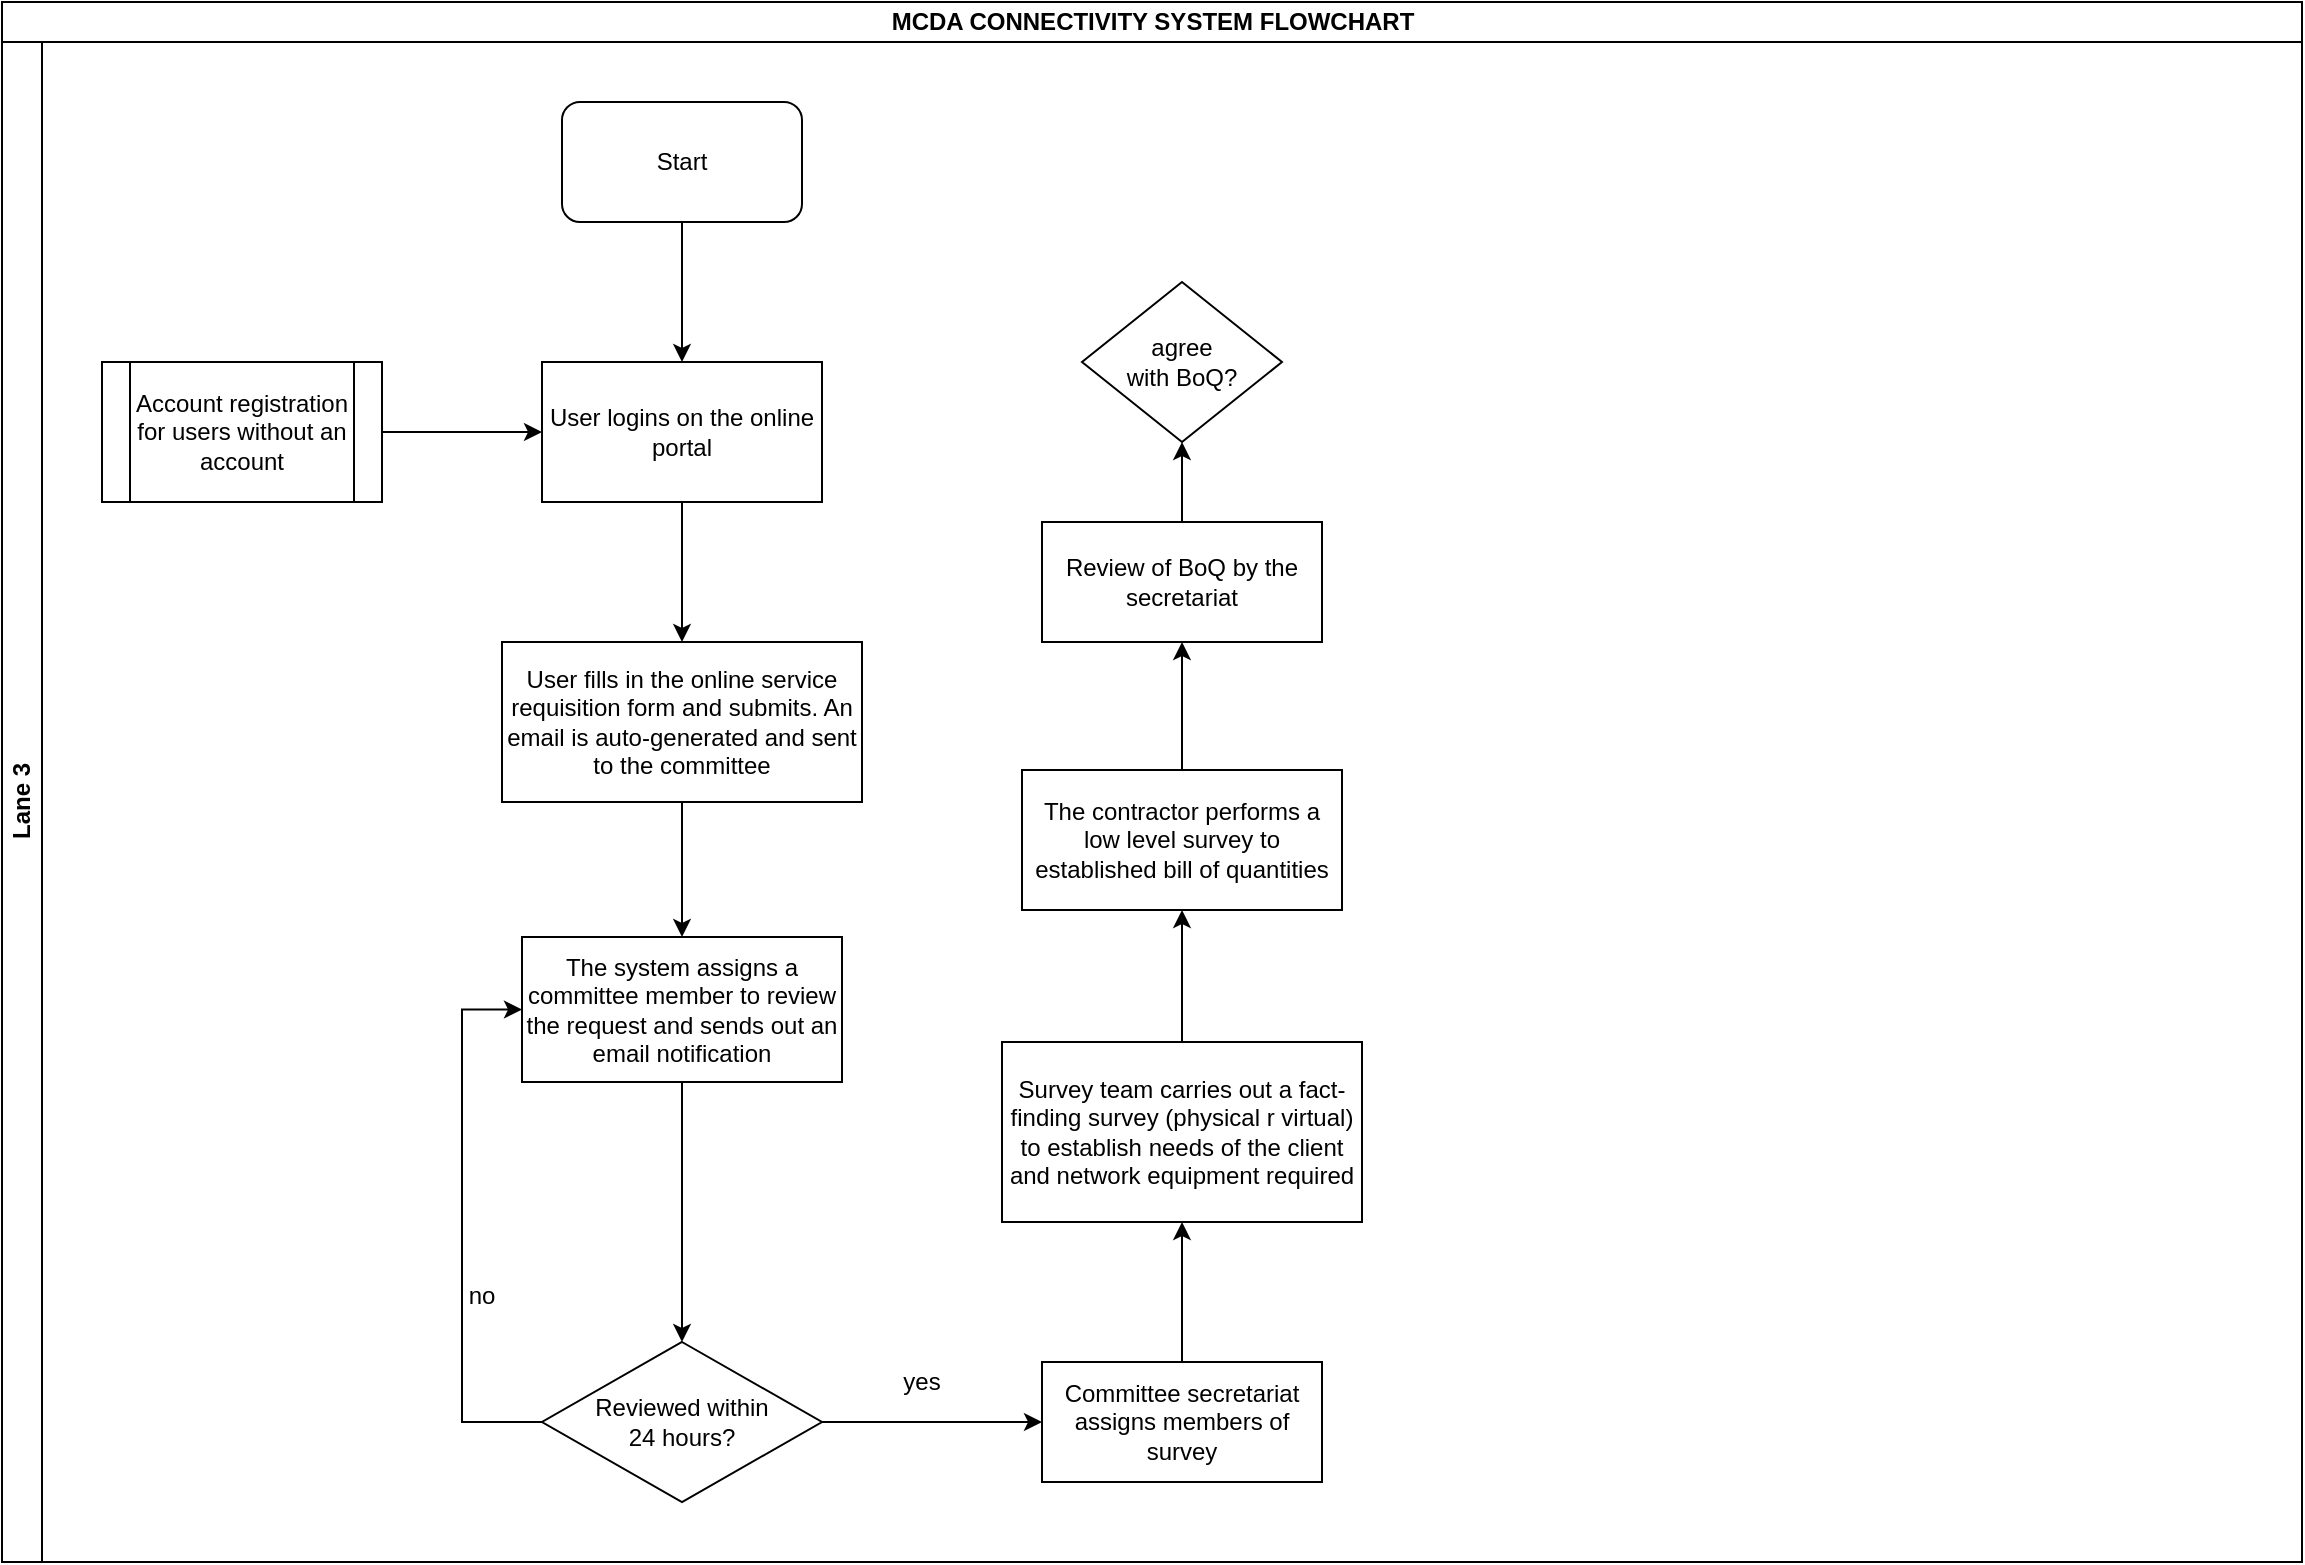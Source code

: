 <mxfile version="14.3.0" type="github">
  <diagram id="mX_FDXIolsC-S3m8zECh" name="Page-1">
    <mxGraphModel dx="1038" dy="519" grid="1" gridSize="10" guides="1" tooltips="1" connect="1" arrows="1" fold="1" page="1" pageScale="1" pageWidth="1169" pageHeight="827" math="0" shadow="0">
      <root>
        <mxCell id="0" />
        <mxCell id="1" parent="0" />
        <mxCell id="2wvC1gZ130ZXCiNSKxBG-1" value="MCDA CONNECTIVITY SYSTEM FLOWCHART" style="swimlane;html=1;childLayout=stackLayout;resizeParent=1;resizeParentMax=0;horizontal=1;startSize=20;horizontalStack=0;" vertex="1" parent="1">
          <mxGeometry x="10" y="30" width="1150" height="780" as="geometry" />
        </mxCell>
        <mxCell id="2wvC1gZ130ZXCiNSKxBG-4" value="Lane 3" style="swimlane;html=1;startSize=20;horizontal=0;" vertex="1" parent="2wvC1gZ130ZXCiNSKxBG-1">
          <mxGeometry y="20" width="1150" height="760" as="geometry" />
        </mxCell>
        <mxCell id="2wvC1gZ130ZXCiNSKxBG-5" value="Start" style="rounded=1;whiteSpace=wrap;html=1;" vertex="1" parent="2wvC1gZ130ZXCiNSKxBG-4">
          <mxGeometry x="280" y="30" width="120" height="60" as="geometry" />
        </mxCell>
        <mxCell id="2wvC1gZ130ZXCiNSKxBG-6" value="User logins on the online portal" style="rounded=0;whiteSpace=wrap;html=1;" vertex="1" parent="2wvC1gZ130ZXCiNSKxBG-4">
          <mxGeometry x="270" y="160" width="140" height="70" as="geometry" />
        </mxCell>
        <mxCell id="2wvC1gZ130ZXCiNSKxBG-8" value="" style="edgeStyle=orthogonalEdgeStyle;rounded=0;orthogonalLoop=1;jettySize=auto;html=1;entryX=0.5;entryY=0;entryDx=0;entryDy=0;" edge="1" parent="2wvC1gZ130ZXCiNSKxBG-4" source="2wvC1gZ130ZXCiNSKxBG-5" target="2wvC1gZ130ZXCiNSKxBG-6">
          <mxGeometry relative="1" as="geometry">
            <mxPoint x="340" y="170" as="targetPoint" />
          </mxGeometry>
        </mxCell>
        <mxCell id="2wvC1gZ130ZXCiNSKxBG-9" value="Account registration for users without an account" style="shape=process;whiteSpace=wrap;html=1;backgroundOutline=1;" vertex="1" parent="2wvC1gZ130ZXCiNSKxBG-4">
          <mxGeometry x="50" y="160" width="140" height="70" as="geometry" />
        </mxCell>
        <mxCell id="2wvC1gZ130ZXCiNSKxBG-12" value="User fills in the online service requisition form and submits. An email is auto-generated and sent to the committee" style="whiteSpace=wrap;html=1;rounded=0;" vertex="1" parent="2wvC1gZ130ZXCiNSKxBG-4">
          <mxGeometry x="250" y="300" width="180" height="80" as="geometry" />
        </mxCell>
        <mxCell id="2wvC1gZ130ZXCiNSKxBG-13" value="" style="edgeStyle=orthogonalEdgeStyle;rounded=0;orthogonalLoop=1;jettySize=auto;html=1;" edge="1" parent="2wvC1gZ130ZXCiNSKxBG-4" source="2wvC1gZ130ZXCiNSKxBG-6" target="2wvC1gZ130ZXCiNSKxBG-12">
          <mxGeometry relative="1" as="geometry" />
        </mxCell>
        <mxCell id="2wvC1gZ130ZXCiNSKxBG-18" value="&lt;div&gt;Reviewed within&lt;/div&gt;&lt;div&gt; 24 hours?&lt;/div&gt;" style="rhombus;whiteSpace=wrap;html=1;" vertex="1" parent="2wvC1gZ130ZXCiNSKxBG-4">
          <mxGeometry x="270" y="650" width="140" height="80" as="geometry" />
        </mxCell>
        <mxCell id="2wvC1gZ130ZXCiNSKxBG-23" value="no" style="text;html=1;strokeColor=none;fillColor=none;align=center;verticalAlign=middle;whiteSpace=wrap;rounded=0;" vertex="1" parent="2wvC1gZ130ZXCiNSKxBG-4">
          <mxGeometry x="220" y="617" width="40" height="20" as="geometry" />
        </mxCell>
        <mxCell id="2wvC1gZ130ZXCiNSKxBG-24" value="yes" style="text;html=1;strokeColor=none;fillColor=none;align=center;verticalAlign=middle;whiteSpace=wrap;rounded=0;" vertex="1" parent="2wvC1gZ130ZXCiNSKxBG-4">
          <mxGeometry x="440" y="660" width="40" height="20" as="geometry" />
        </mxCell>
        <mxCell id="2wvC1gZ130ZXCiNSKxBG-19" value="Survey team carries out a fact-finding survey (physical r virtual) to establish needs of the client and network equipment required" style="whiteSpace=wrap;html=1;" vertex="1" parent="2wvC1gZ130ZXCiNSKxBG-4">
          <mxGeometry x="500" y="500" width="180" height="90" as="geometry" />
        </mxCell>
        <mxCell id="2wvC1gZ130ZXCiNSKxBG-25" value="Committee secretariat assigns members of survey" style="whiteSpace=wrap;html=1;" vertex="1" parent="2wvC1gZ130ZXCiNSKxBG-4">
          <mxGeometry x="520" y="660" width="140" height="60" as="geometry" />
        </mxCell>
        <mxCell id="2wvC1gZ130ZXCiNSKxBG-26" value="" style="edgeStyle=orthogonalEdgeStyle;rounded=0;orthogonalLoop=1;jettySize=auto;html=1;exitX=1;exitY=0.5;exitDx=0;exitDy=0;" edge="1" parent="2wvC1gZ130ZXCiNSKxBG-4" source="2wvC1gZ130ZXCiNSKxBG-18" target="2wvC1gZ130ZXCiNSKxBG-25">
          <mxGeometry relative="1" as="geometry" />
        </mxCell>
        <mxCell id="2wvC1gZ130ZXCiNSKxBG-28" value="" style="edgeStyle=orthogonalEdgeStyle;rounded=0;orthogonalLoop=1;jettySize=auto;html=1;entryX=0.5;entryY=1;entryDx=0;entryDy=0;" edge="1" parent="2wvC1gZ130ZXCiNSKxBG-4" source="2wvC1gZ130ZXCiNSKxBG-25" target="2wvC1gZ130ZXCiNSKxBG-19">
          <mxGeometry relative="1" as="geometry">
            <mxPoint x="590" y="530" as="targetPoint" />
          </mxGeometry>
        </mxCell>
        <mxCell id="2wvC1gZ130ZXCiNSKxBG-29" value="The contractor performs a low level survey to established bill of quantities" style="whiteSpace=wrap;html=1;" vertex="1" parent="2wvC1gZ130ZXCiNSKxBG-4">
          <mxGeometry x="510" y="364" width="160" height="70" as="geometry" />
        </mxCell>
        <mxCell id="2wvC1gZ130ZXCiNSKxBG-30" value="" style="edgeStyle=orthogonalEdgeStyle;rounded=0;orthogonalLoop=1;jettySize=auto;html=1;" edge="1" parent="2wvC1gZ130ZXCiNSKxBG-4" source="2wvC1gZ130ZXCiNSKxBG-19" target="2wvC1gZ130ZXCiNSKxBG-29">
          <mxGeometry relative="1" as="geometry" />
        </mxCell>
        <mxCell id="2wvC1gZ130ZXCiNSKxBG-14" value="The system assigns a committee member to review the request and sends out an email notification" style="whiteSpace=wrap;html=1;rounded=0;" vertex="1" parent="2wvC1gZ130ZXCiNSKxBG-4">
          <mxGeometry x="260" y="447.5" width="160" height="72.5" as="geometry" />
        </mxCell>
        <mxCell id="2wvC1gZ130ZXCiNSKxBG-15" value="" style="edgeStyle=orthogonalEdgeStyle;rounded=0;orthogonalLoop=1;jettySize=auto;html=1;" edge="1" parent="2wvC1gZ130ZXCiNSKxBG-4" source="2wvC1gZ130ZXCiNSKxBG-12" target="2wvC1gZ130ZXCiNSKxBG-14">
          <mxGeometry relative="1" as="geometry" />
        </mxCell>
        <mxCell id="2wvC1gZ130ZXCiNSKxBG-17" value="" style="edgeStyle=orthogonalEdgeStyle;rounded=0;orthogonalLoop=1;jettySize=auto;html=1;entryX=0.5;entryY=0;entryDx=0;entryDy=0;" edge="1" parent="2wvC1gZ130ZXCiNSKxBG-4" source="2wvC1gZ130ZXCiNSKxBG-14" target="2wvC1gZ130ZXCiNSKxBG-18">
          <mxGeometry relative="1" as="geometry">
            <mxPoint x="380" y="606.25" as="targetPoint" />
          </mxGeometry>
        </mxCell>
        <mxCell id="2wvC1gZ130ZXCiNSKxBG-22" value="" style="edgeStyle=orthogonalEdgeStyle;rounded=0;orthogonalLoop=1;jettySize=auto;html=1;entryX=0;entryY=0.5;entryDx=0;entryDy=0;exitX=0;exitY=0.5;exitDx=0;exitDy=0;" edge="1" parent="2wvC1gZ130ZXCiNSKxBG-4" source="2wvC1gZ130ZXCiNSKxBG-18" target="2wvC1gZ130ZXCiNSKxBG-14">
          <mxGeometry relative="1" as="geometry">
            <mxPoint x="220" y="640" as="targetPoint" />
            <Array as="points">
              <mxPoint x="230" y="690" />
              <mxPoint x="230" y="484" />
            </Array>
          </mxGeometry>
        </mxCell>
        <mxCell id="2wvC1gZ130ZXCiNSKxBG-32" value="" style="edgeStyle=orthogonalEdgeStyle;rounded=0;orthogonalLoop=1;jettySize=auto;html=1;entryX=0;entryY=0.5;entryDx=0;entryDy=0;" edge="1" parent="2wvC1gZ130ZXCiNSKxBG-4" source="2wvC1gZ130ZXCiNSKxBG-9" target="2wvC1gZ130ZXCiNSKxBG-6">
          <mxGeometry relative="1" as="geometry">
            <mxPoint x="280" y="195" as="targetPoint" />
          </mxGeometry>
        </mxCell>
        <mxCell id="2wvC1gZ130ZXCiNSKxBG-33" value="Review of BoQ by the secretariat" style="whiteSpace=wrap;html=1;" vertex="1" parent="2wvC1gZ130ZXCiNSKxBG-4">
          <mxGeometry x="520" y="240" width="140" height="60" as="geometry" />
        </mxCell>
        <mxCell id="2wvC1gZ130ZXCiNSKxBG-34" value="" style="edgeStyle=orthogonalEdgeStyle;rounded=0;orthogonalLoop=1;jettySize=auto;html=1;" edge="1" parent="2wvC1gZ130ZXCiNSKxBG-4" source="2wvC1gZ130ZXCiNSKxBG-29" target="2wvC1gZ130ZXCiNSKxBG-33">
          <mxGeometry relative="1" as="geometry" />
        </mxCell>
        <mxCell id="2wvC1gZ130ZXCiNSKxBG-35" value="&lt;div&gt;agree&lt;/div&gt;&lt;div&gt;with BoQ?&lt;/div&gt;" style="rhombus;whiteSpace=wrap;html=1;" vertex="1" parent="2wvC1gZ130ZXCiNSKxBG-4">
          <mxGeometry x="540" y="120" width="100" height="80" as="geometry" />
        </mxCell>
        <mxCell id="2wvC1gZ130ZXCiNSKxBG-36" value="" style="edgeStyle=orthogonalEdgeStyle;rounded=0;orthogonalLoop=1;jettySize=auto;html=1;" edge="1" parent="2wvC1gZ130ZXCiNSKxBG-4" source="2wvC1gZ130ZXCiNSKxBG-33" target="2wvC1gZ130ZXCiNSKxBG-35">
          <mxGeometry relative="1" as="geometry" />
        </mxCell>
      </root>
    </mxGraphModel>
  </diagram>
</mxfile>
